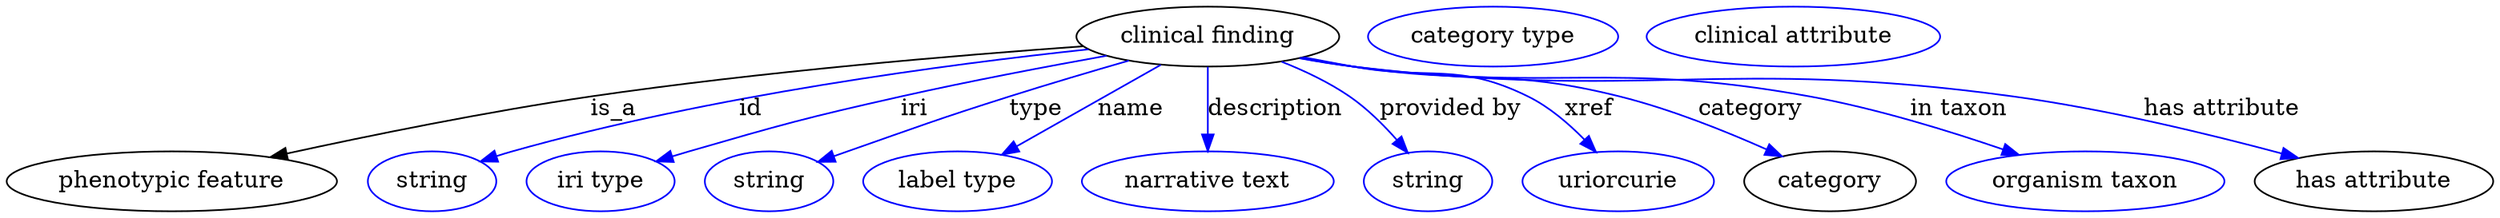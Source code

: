 digraph {
	graph [bb="0,0,1489.3,123"];
	node [label="\N"];
	"clinical finding"	[height=0.5,
		label="clinical finding",
		pos="718.79,105",
		width=2.1845];
	"phenotypic feature"	[height=0.5,
		pos="98.791,18",
		width=2.7442];
	"clinical finding" -> "phenotypic feature"	[label=is_a,
		lp="362.79,61.5",
		pos="e,157.59,32.543 644.11,99.206 569.18,93.863 450.61,83.957 348.79,69 287.13,59.942 217.67,45.723 167.65,34.76"];
	id	[color=blue,
		height=0.5,
		label=string,
		pos="253.79,18",
		width=1.0652];
	"clinical finding" -> id	[color=blue,
		label=id,
		lp="444.79,61.5",
		pos="e,282.79,29.948 647.25,97.352 563.32,88.407 420.54,69.601 301.79,36 298.69,35.121 295.49,34.148 292.29,33.124",
		style=solid];
	iri	[color=blue,
		height=0.5,
		label="iri type",
		pos="354.79,18",
		width=1.2277];
	"clinical finding" -> iri	[color=blue,
		label=iri,
		lp="542.79,61.5",
		pos="e,388.42,29.865 658.08,93.526 622.11,87.054 575.71,78.238 534.79,69 478.32,56.251 464.42,52.03 408.79,36 405.28,34.988 401.65,33.911 \
398.01,32.81",
		style=solid];
	type	[color=blue,
		height=0.5,
		label=string,
		pos="455.79,18",
		width=1.0652];
	"clinical finding" -> type	[color=blue,
		label=type,
		lp="615.79,61.5",
		pos="e,485.09,29.697 671.46,90.571 649.58,84.239 623.3,76.451 599.79,69 556.38,55.239 545.76,51.079 502.79,36 500.1,35.057 497.33,34.077 \
494.55,33.084",
		style=solid];
	name	[color=blue,
		height=0.5,
		label="label type",
		pos="568.79,18",
		width=1.5707];
	"clinical finding" -> name	[color=blue,
		label=name,
		lp="672.79,61.5",
		pos="e,595.37,34.06 690.58,88.012 666.13,74.16 630.65,54.052 604.28,39.111",
		style=solid];
	description	[color=blue,
		height=0.5,
		label="narrative text",
		pos="718.79,18",
		width=2.0943];
	"clinical finding" -> description	[color=blue,
		label=description,
		lp="759.29,61.5",
		pos="e,718.79,36.175 718.79,86.799 718.79,75.163 718.79,59.548 718.79,46.237",
		style=solid];
	"provided by"	[color=blue,
		height=0.5,
		label=string,
		pos="850.79,18",
		width=1.0652];
	"clinical finding" -> "provided by"	[color=blue,
		label="provided by",
		lp="864.29,61.5",
		pos="e,838.67,35.129 762.99,89.919 776.7,84.494 791.44,77.513 803.79,69 814.26,61.784 824.17,51.893 832.17,42.813",
		style=solid];
	xref	[color=blue,
		height=0.5,
		label=uriorcurie,
		pos="964.79,18",
		width=1.5887];
	"clinical finding" -> xref	[color=blue,
		label=xref,
		lp="947.29,61.5",
		pos="e,951.46,35.619 776.32,92.564 786.14,90.667 796.25,88.749 805.79,87 852.36,78.459 868.33,89.95 910.79,69 923.45,62.755 935.24,52.589 \
944.55,43.049",
		style=solid];
	category	[height=0.5,
		pos="1091.8,18",
		width=1.4263];
	"clinical finding" -> category	[color=blue,
		label=category,
		lp="1044.3,61.5",
		pos="e,1063,32.986 774.83,92.357 785.11,90.42 795.75,88.543 805.79,87 876.52,76.129 896.37,86.35 965.79,69 996.23,61.394 1029.1,48.151 \
1053.7,37.205",
		style=solid];
	"in taxon"	[color=blue,
		height=0.5,
		label="organism taxon",
		pos="1244.8,18",
		width=2.3109];
	"clinical finding" -> "in taxon"	[color=blue,
		label="in taxon",
		lp="1168.8,61.5",
		pos="e,1205.1,33.838 773.85,92.144 784.41,90.181 795.41,88.349 805.79,87 926.81,71.266 959.72,90.839 1079.8,69 1119.4,61.792 1163,48.344 \
1195.4,37.21",
		style=solid];
	"has attribute"	[height=0.5,
		pos="1417.8,18",
		width=1.9859];
	"clinical finding" -> "has attribute"	[color=blue,
		label="has attribute",
		lp="1326.8,61.5",
		pos="e,1372.3,32.075 773.83,91.975 784.39,90.027 795.4,88.244 805.79,87 980.72,66.049 1027.2,92.965 1201.8,69 1257.2,61.398 1319.2,46.336 \
1362.5,34.721",
		style=solid];
	"named thing_category"	[color=blue,
		height=0.5,
		label="category type",
		pos="889.79,105",
		width=2.0762];
	"clinical finding_has attribute"	[color=blue,
		height=0.5,
		label="clinical attribute",
		pos="1069.8,105",
		width=2.4373];
}
